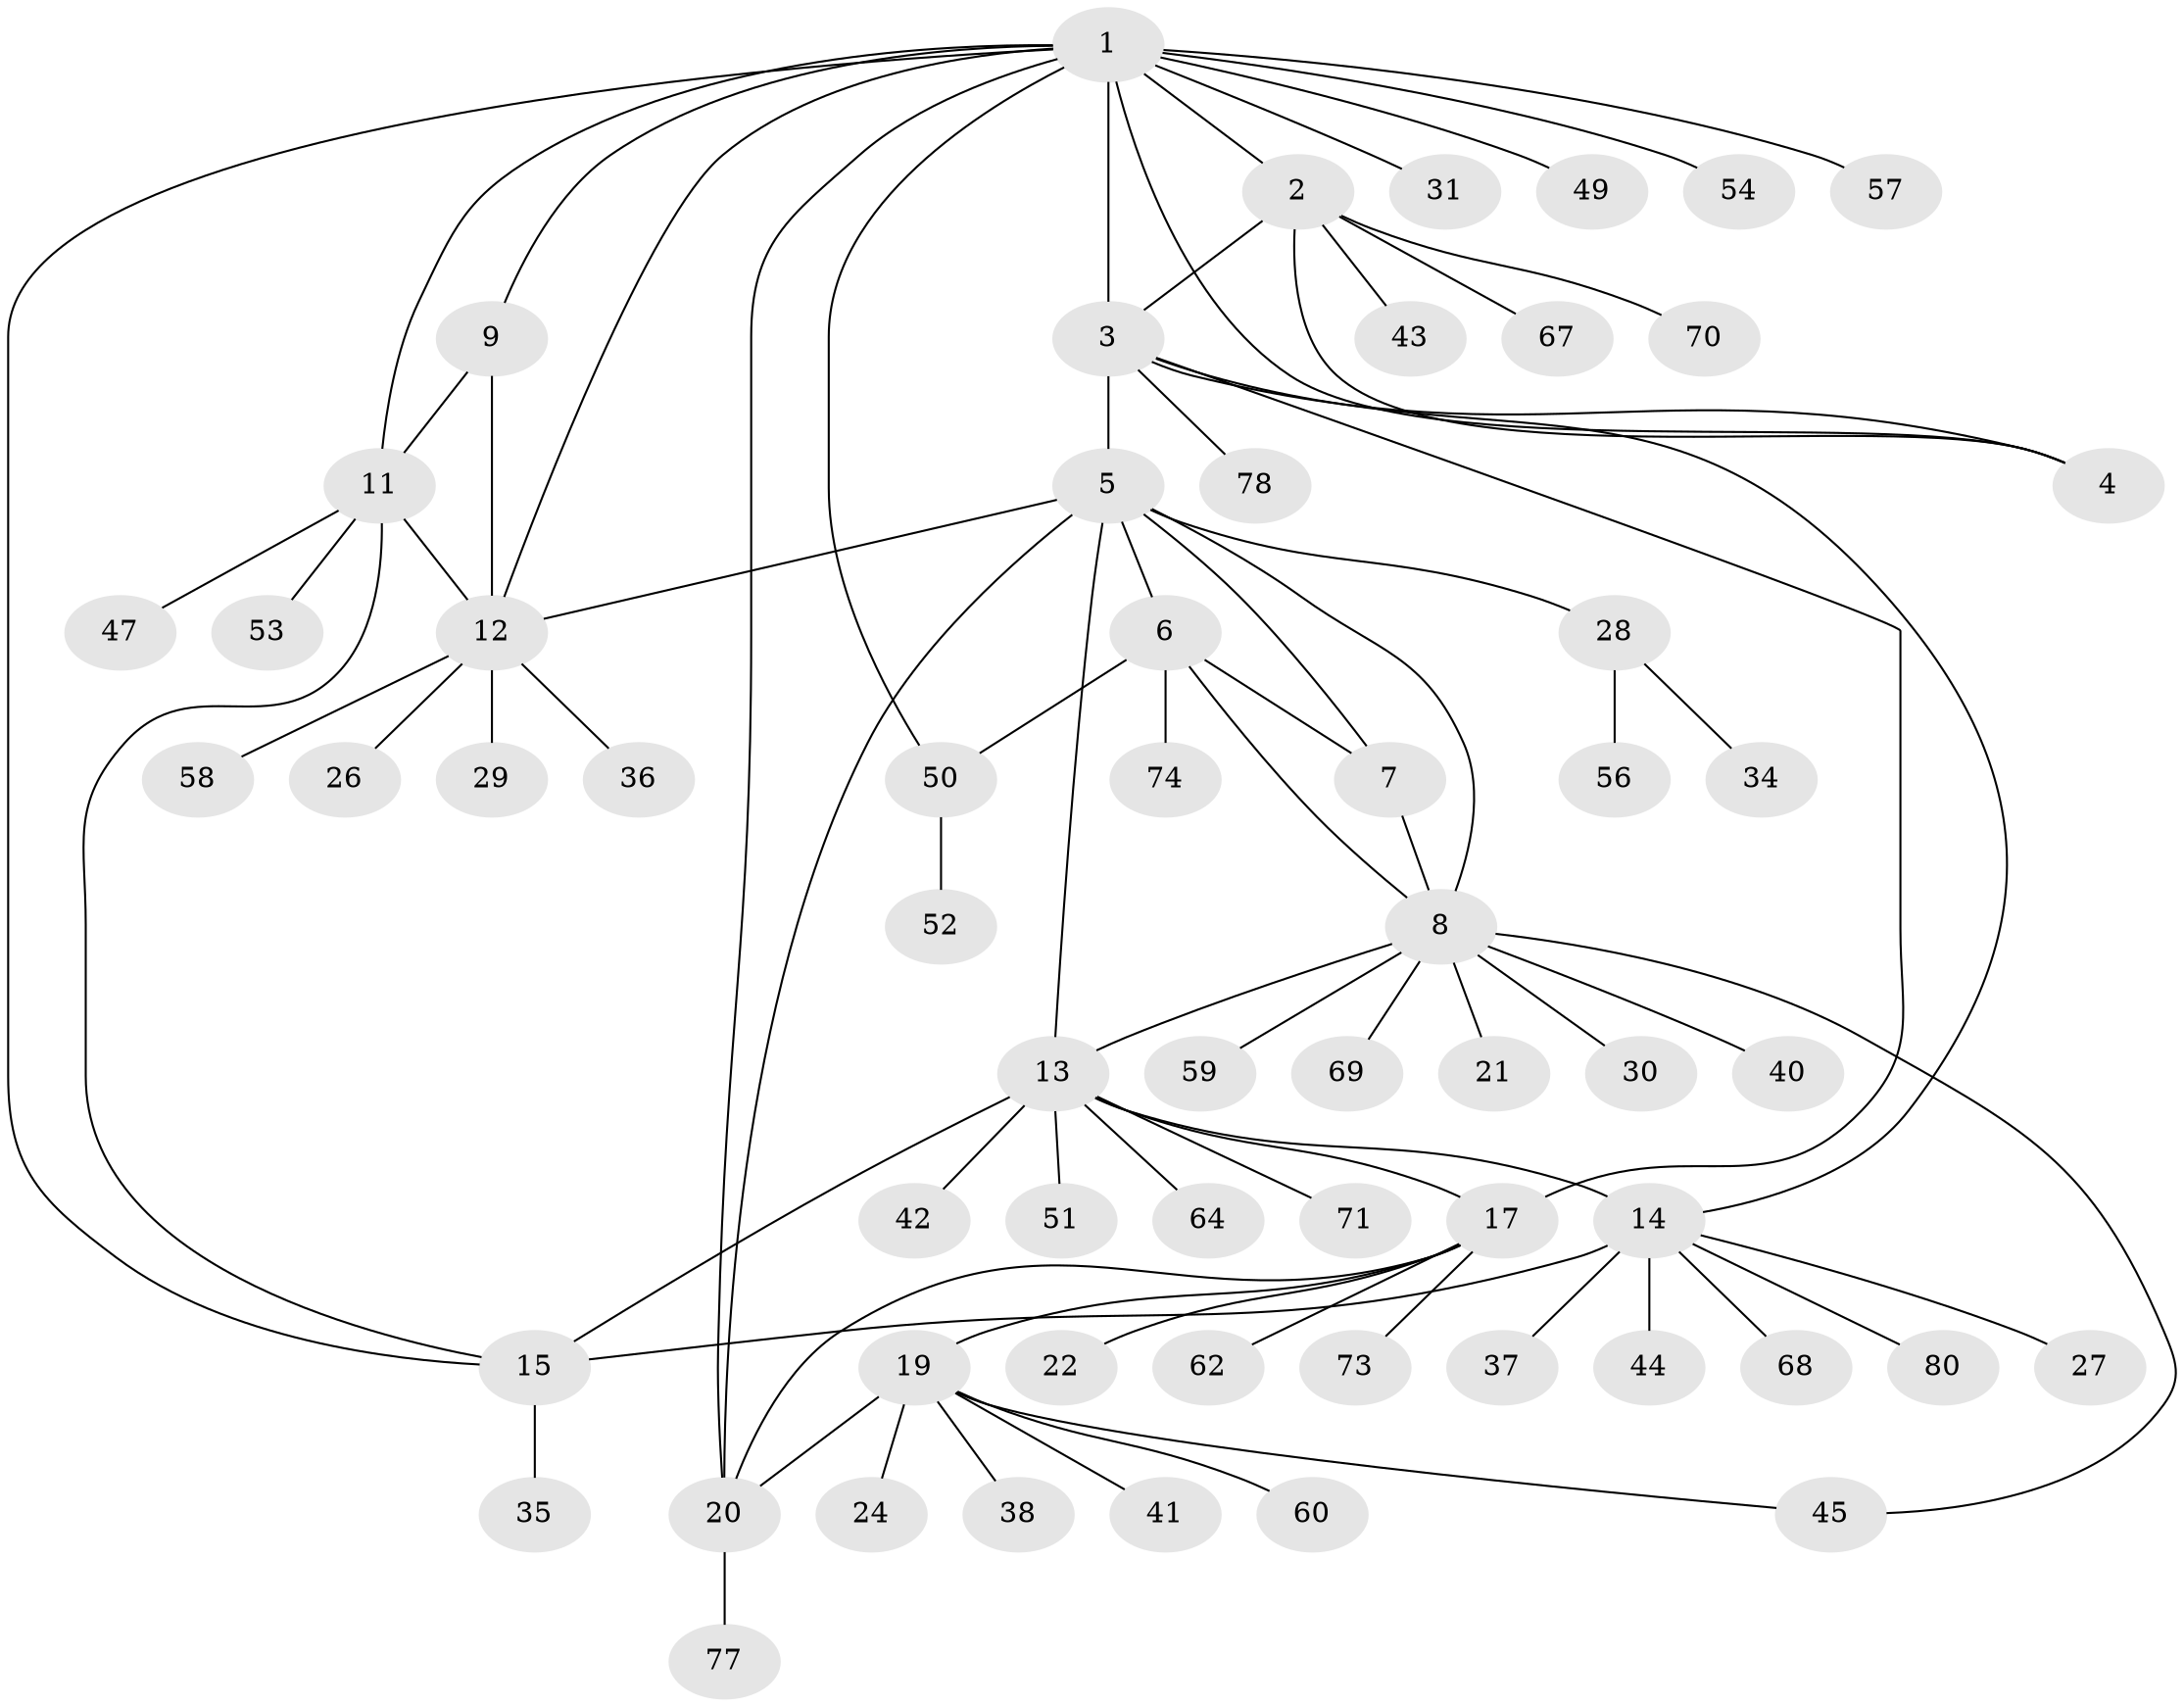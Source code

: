 // original degree distribution, {6: 0.0875, 7: 0.0375, 4: 0.0375, 8: 0.025, 3: 0.025, 11: 0.0125, 9: 0.025, 10: 0.0125, 5: 0.0125, 1: 0.6125, 2: 0.1125}
// Generated by graph-tools (version 1.1) at 2025/42/03/06/25 10:42:09]
// undirected, 61 vertices, 81 edges
graph export_dot {
graph [start="1"]
  node [color=gray90,style=filled];
  1 [super="+10"];
  2 [super="+23"];
  3 [super="+66"];
  4 [super="+55"];
  5 [super="+79"];
  6 [super="+25"];
  7;
  8 [super="+72"];
  9 [super="+46"];
  11 [super="+39"];
  12 [super="+61"];
  13 [super="+63"];
  14 [super="+16"];
  15 [super="+33"];
  17 [super="+18"];
  19 [super="+32"];
  20;
  21;
  22;
  24;
  26;
  27;
  28 [super="+48"];
  29;
  30;
  31;
  34;
  35;
  36;
  37;
  38;
  40;
  41;
  42;
  43;
  44;
  45;
  47;
  49;
  50 [super="+65"];
  51;
  52;
  53 [super="+76"];
  54;
  56;
  57;
  58;
  59;
  60;
  62;
  64;
  67;
  68;
  69;
  70 [super="+75"];
  71;
  73;
  74;
  77;
  78;
  80;
  1 -- 2;
  1 -- 3;
  1 -- 4;
  1 -- 15;
  1 -- 57;
  1 -- 9;
  1 -- 11;
  1 -- 12;
  1 -- 49;
  1 -- 50;
  1 -- 20;
  1 -- 54;
  1 -- 31;
  2 -- 3;
  2 -- 4;
  2 -- 43;
  2 -- 67;
  2 -- 70;
  3 -- 4;
  3 -- 5;
  3 -- 17;
  3 -- 78;
  3 -- 14;
  5 -- 6;
  5 -- 7;
  5 -- 8;
  5 -- 12;
  5 -- 20;
  5 -- 28;
  5 -- 13;
  6 -- 7;
  6 -- 8;
  6 -- 50;
  6 -- 74;
  7 -- 8;
  8 -- 13;
  8 -- 21;
  8 -- 30;
  8 -- 40;
  8 -- 45;
  8 -- 59;
  8 -- 69;
  9 -- 11;
  9 -- 12;
  11 -- 12;
  11 -- 15;
  11 -- 47;
  11 -- 53;
  12 -- 26;
  12 -- 29;
  12 -- 36;
  12 -- 58;
  13 -- 14 [weight=2];
  13 -- 15;
  13 -- 42;
  13 -- 51;
  13 -- 64;
  13 -- 17;
  13 -- 71;
  14 -- 15 [weight=2];
  14 -- 37;
  14 -- 68;
  14 -- 80;
  14 -- 27;
  14 -- 44;
  15 -- 35;
  17 -- 19 [weight=2];
  17 -- 20 [weight=2];
  17 -- 22;
  17 -- 62;
  17 -- 73;
  19 -- 20;
  19 -- 24;
  19 -- 41;
  19 -- 45;
  19 -- 60;
  19 -- 38;
  20 -- 77;
  28 -- 34;
  28 -- 56;
  50 -- 52;
}
